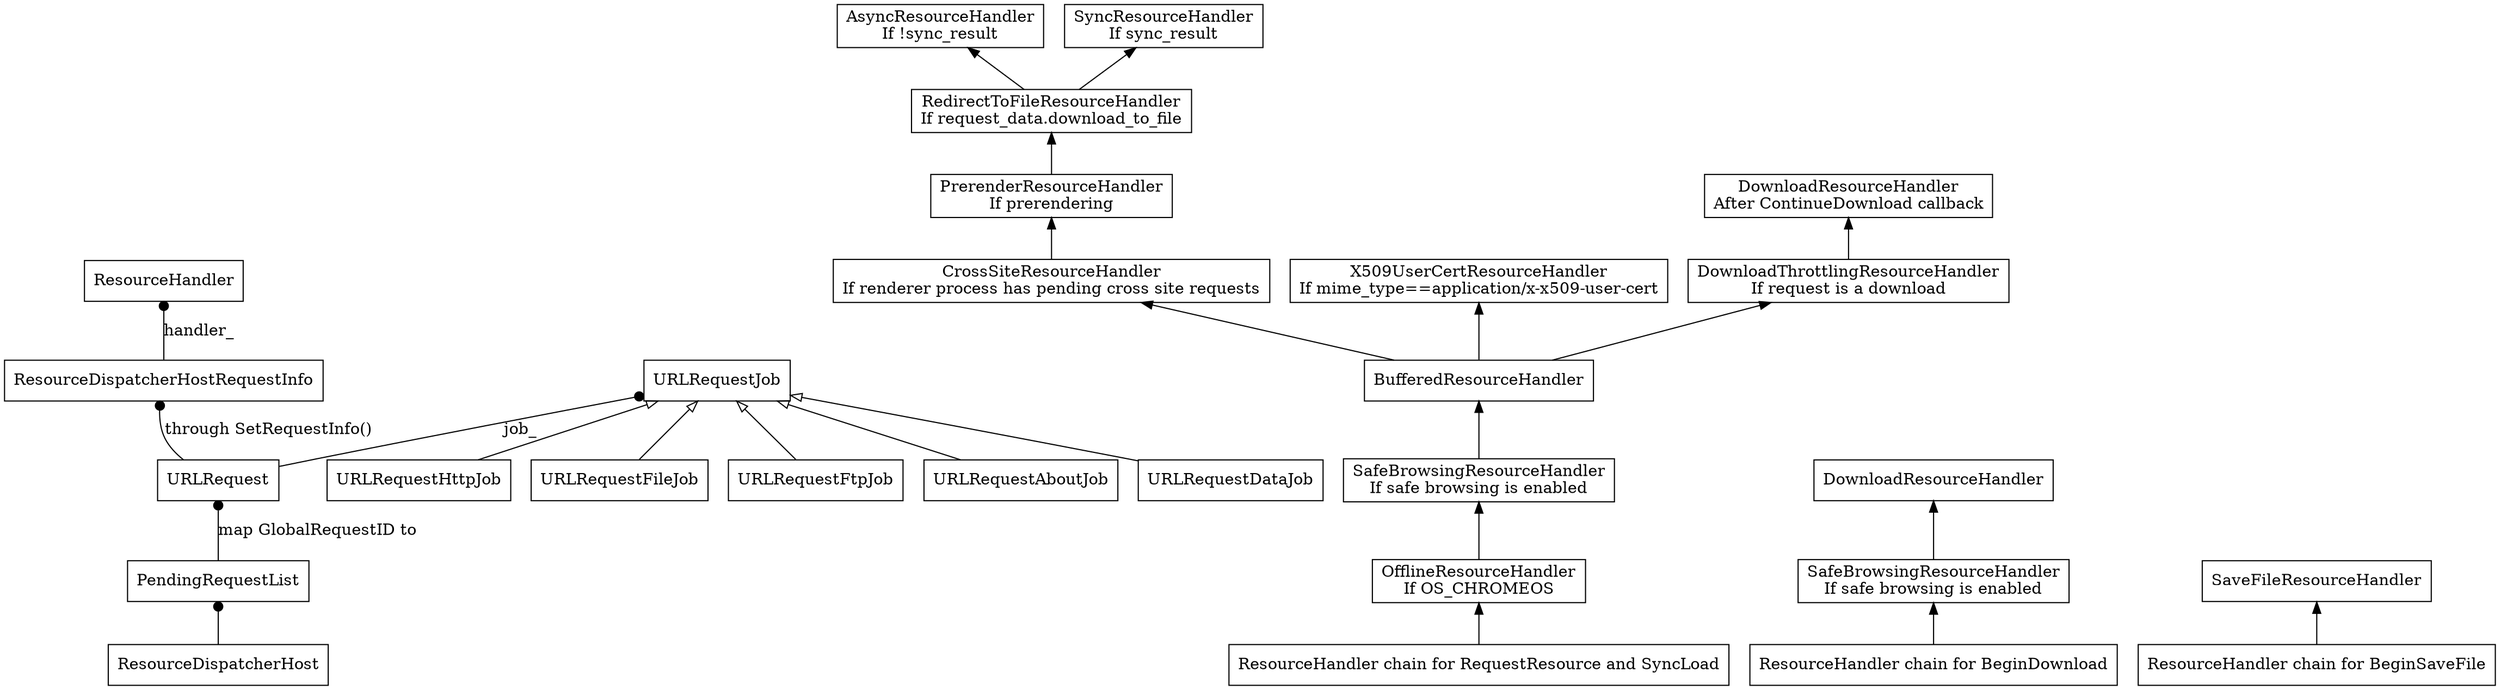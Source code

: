 digraph ResourceDispatcherHost {
	rankdir=BT;
	node [shape=box];

ResourceDispatcherHost -> PendingRequestList [arrowhead=dot];
PendingRequestList -> URLRequest [arrowhead=dot,
																	label="map GlobalRequestID to"];
URLRequest -> ResourceDispatcherHostRequestInfo
[arrowhead=dot, label="through SetRequestInfo()"];
ResourceDispatcherHostRequestInfo -> ResourceHandler
[arrowhead=dot, label="handler_"];
URLRequest -> URLRequestJob [ arrowhead=dot, label="job_" ];

subgraph {
	RequestResource_ResourceHandlers -> OfflineResourceHandler_rr;
	OfflineResourceHandler_rr -> SafeBrowsingResourceHandler_rr;
	SafeBrowsingResourceHandler_rr -> BufferedResourceHandler_rr;
	BufferedResourceHandler_rr -> CrossSiteResourceHandler_rr;
	CrossSiteResourceHandler_rr -> PrerenderResourceHandler_rr;
	PrerenderResourceHandler_rr -> RedirectToFileResourceHandler_rr;
	RedirectToFileResourceHandler_rr -> AsyncResourceHandler_rr;
	RedirectToFileResourceHandler_rr -> SyncResourceHandler_rr;
	BufferedResourceHandler_rr -> X509UserCertResourceHandler_rr;
	BufferedResourceHandler_rr -> DownloadThrottlingResourceHandler_rr;
	DownloadThrottlingResourceHandler_rr -> DownloadResourceHandler_rr_dtr;

RequestResource_ResourceHandlers
[label="ResourceHandler chain for RequestResource and SyncLoad"];

SyncResourceHandler_rr
[label="SyncResourceHandler\nIf sync_result"];

AsyncResourceHandler_rr [label="AsyncResourceHandler\nIf !sync_result"];

RedirectToFileResourceHandler_rr
[label="RedirectToFileResourceHandler\nIf request_data.download_to_file"];

PrerenderResourceHandler_rr
[label="PrerenderResourceHandler\nIf prerendering"];

CrossSiteResourceHandler_rr
[label="CrossSiteResourceHandler\nIf renderer process has pending cross site requests",tooltip="Foo" ];

SafeBrowsingResourceHandler_rr
[label="SafeBrowsingResourceHandler\nIf safe browsing is enabled"];

OfflineResourceHandler_rr
[label="OfflineResourceHandler\nIf OS_CHROMEOS"];

BufferedResourceHandler_rr
[label="BufferedResourceHandler"];

X509UserCertResourceHandler_rr
[label="X509UserCertResourceHandler\nIf mime_type==application/x-x509-user-cert"];

DownloadThrottlingResourceHandler_rr
[label="DownloadThrottlingResourceHandler\nIf request is a download"];

DownloadResourceHandler_rr_dtr
[label="DownloadResourceHandler\nAfter ContinueDownload callback"];

}

subgraph {
	BeginDownload_ResourceHandlers -> SafeBrowsingResourceHandler_bd;
	SafeBrowsingResourceHandler_bd -> DownloadResourceHandler_bd;

SafeBrowsingResourceHandler_bd
[label="SafeBrowsingResourceHandler\nIf safe browsing is enabled"];

DownloadResourceHandler_bd
[label="DownloadResourceHandler"];

BeginDownload_ResourceHandlers
[label="ResourceHandler chain for BeginDownload"];
}

subgraph {
	BeginSaveFile_ResourceHandlers -> SaveFileResourceHandler_bsf;

SaveFileResourceHandler_bsf
[label="SaveFileResourceHandler"];

BeginSaveFile_ResourceHandlers
[label="ResourceHandler chain for BeginSaveFile"];
}

subgraph {
	URLRequestHttpJob -> URLRequestJob [arrowhead="empty"];
	URLRequestFileJob -> URLRequestJob [arrowhead="empty"];
	URLRequestFtpJob -> URLRequestJob [arrowhead="empty"];
	URLRequestAboutJob -> URLRequestJob [arrowhead="empty"];
	URLRequestDataJob -> URLRequestJob [arrowhead="empty"];
}

}

